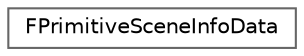 digraph "Graphical Class Hierarchy"
{
 // INTERACTIVE_SVG=YES
 // LATEX_PDF_SIZE
  bgcolor="transparent";
  edge [fontname=Helvetica,fontsize=10,labelfontname=Helvetica,labelfontsize=10];
  node [fontname=Helvetica,fontsize=10,shape=box,height=0.2,width=0.4];
  rankdir="LR";
  Node0 [id="Node000000",label="FPrimitiveSceneInfoData",height=0.2,width=0.4,color="grey40", fillcolor="white", style="filled",URL="$d0/da6/structFPrimitiveSceneInfoData.html",tooltip=" "];
}
